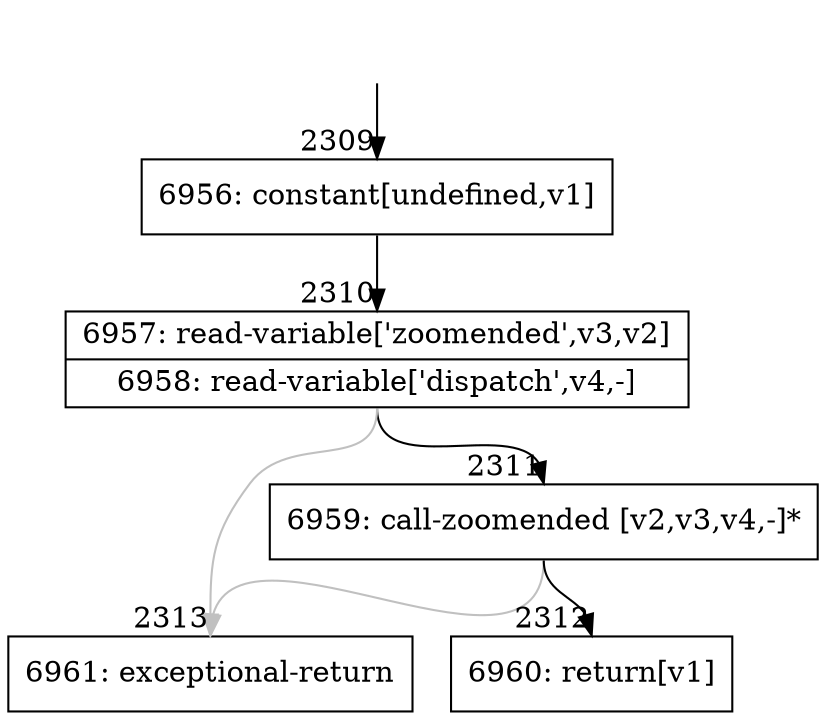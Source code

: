 digraph {
rankdir="TD"
BB_entry226[shape=none,label=""];
BB_entry226 -> BB2309 [tailport=s, headport=n, headlabel="    2309"]
BB2309 [shape=record label="{6956: constant[undefined,v1]}" ] 
BB2309 -> BB2310 [tailport=s, headport=n, headlabel="      2310"]
BB2310 [shape=record label="{6957: read-variable['zoomended',v3,v2]|6958: read-variable['dispatch',v4,-]}" ] 
BB2310 -> BB2311 [tailport=s, headport=n, headlabel="      2311"]
BB2310 -> BB2313 [tailport=s, headport=n, color=gray, headlabel="      2313"]
BB2311 [shape=record label="{6959: call-zoomended [v2,v3,v4,-]*}" ] 
BB2311 -> BB2312 [tailport=s, headport=n, headlabel="      2312"]
BB2311 -> BB2313 [tailport=s, headport=n, color=gray]
BB2312 [shape=record label="{6960: return[v1]}" ] 
BB2313 [shape=record label="{6961: exceptional-return}" ] 
//#$~ 1342
}
